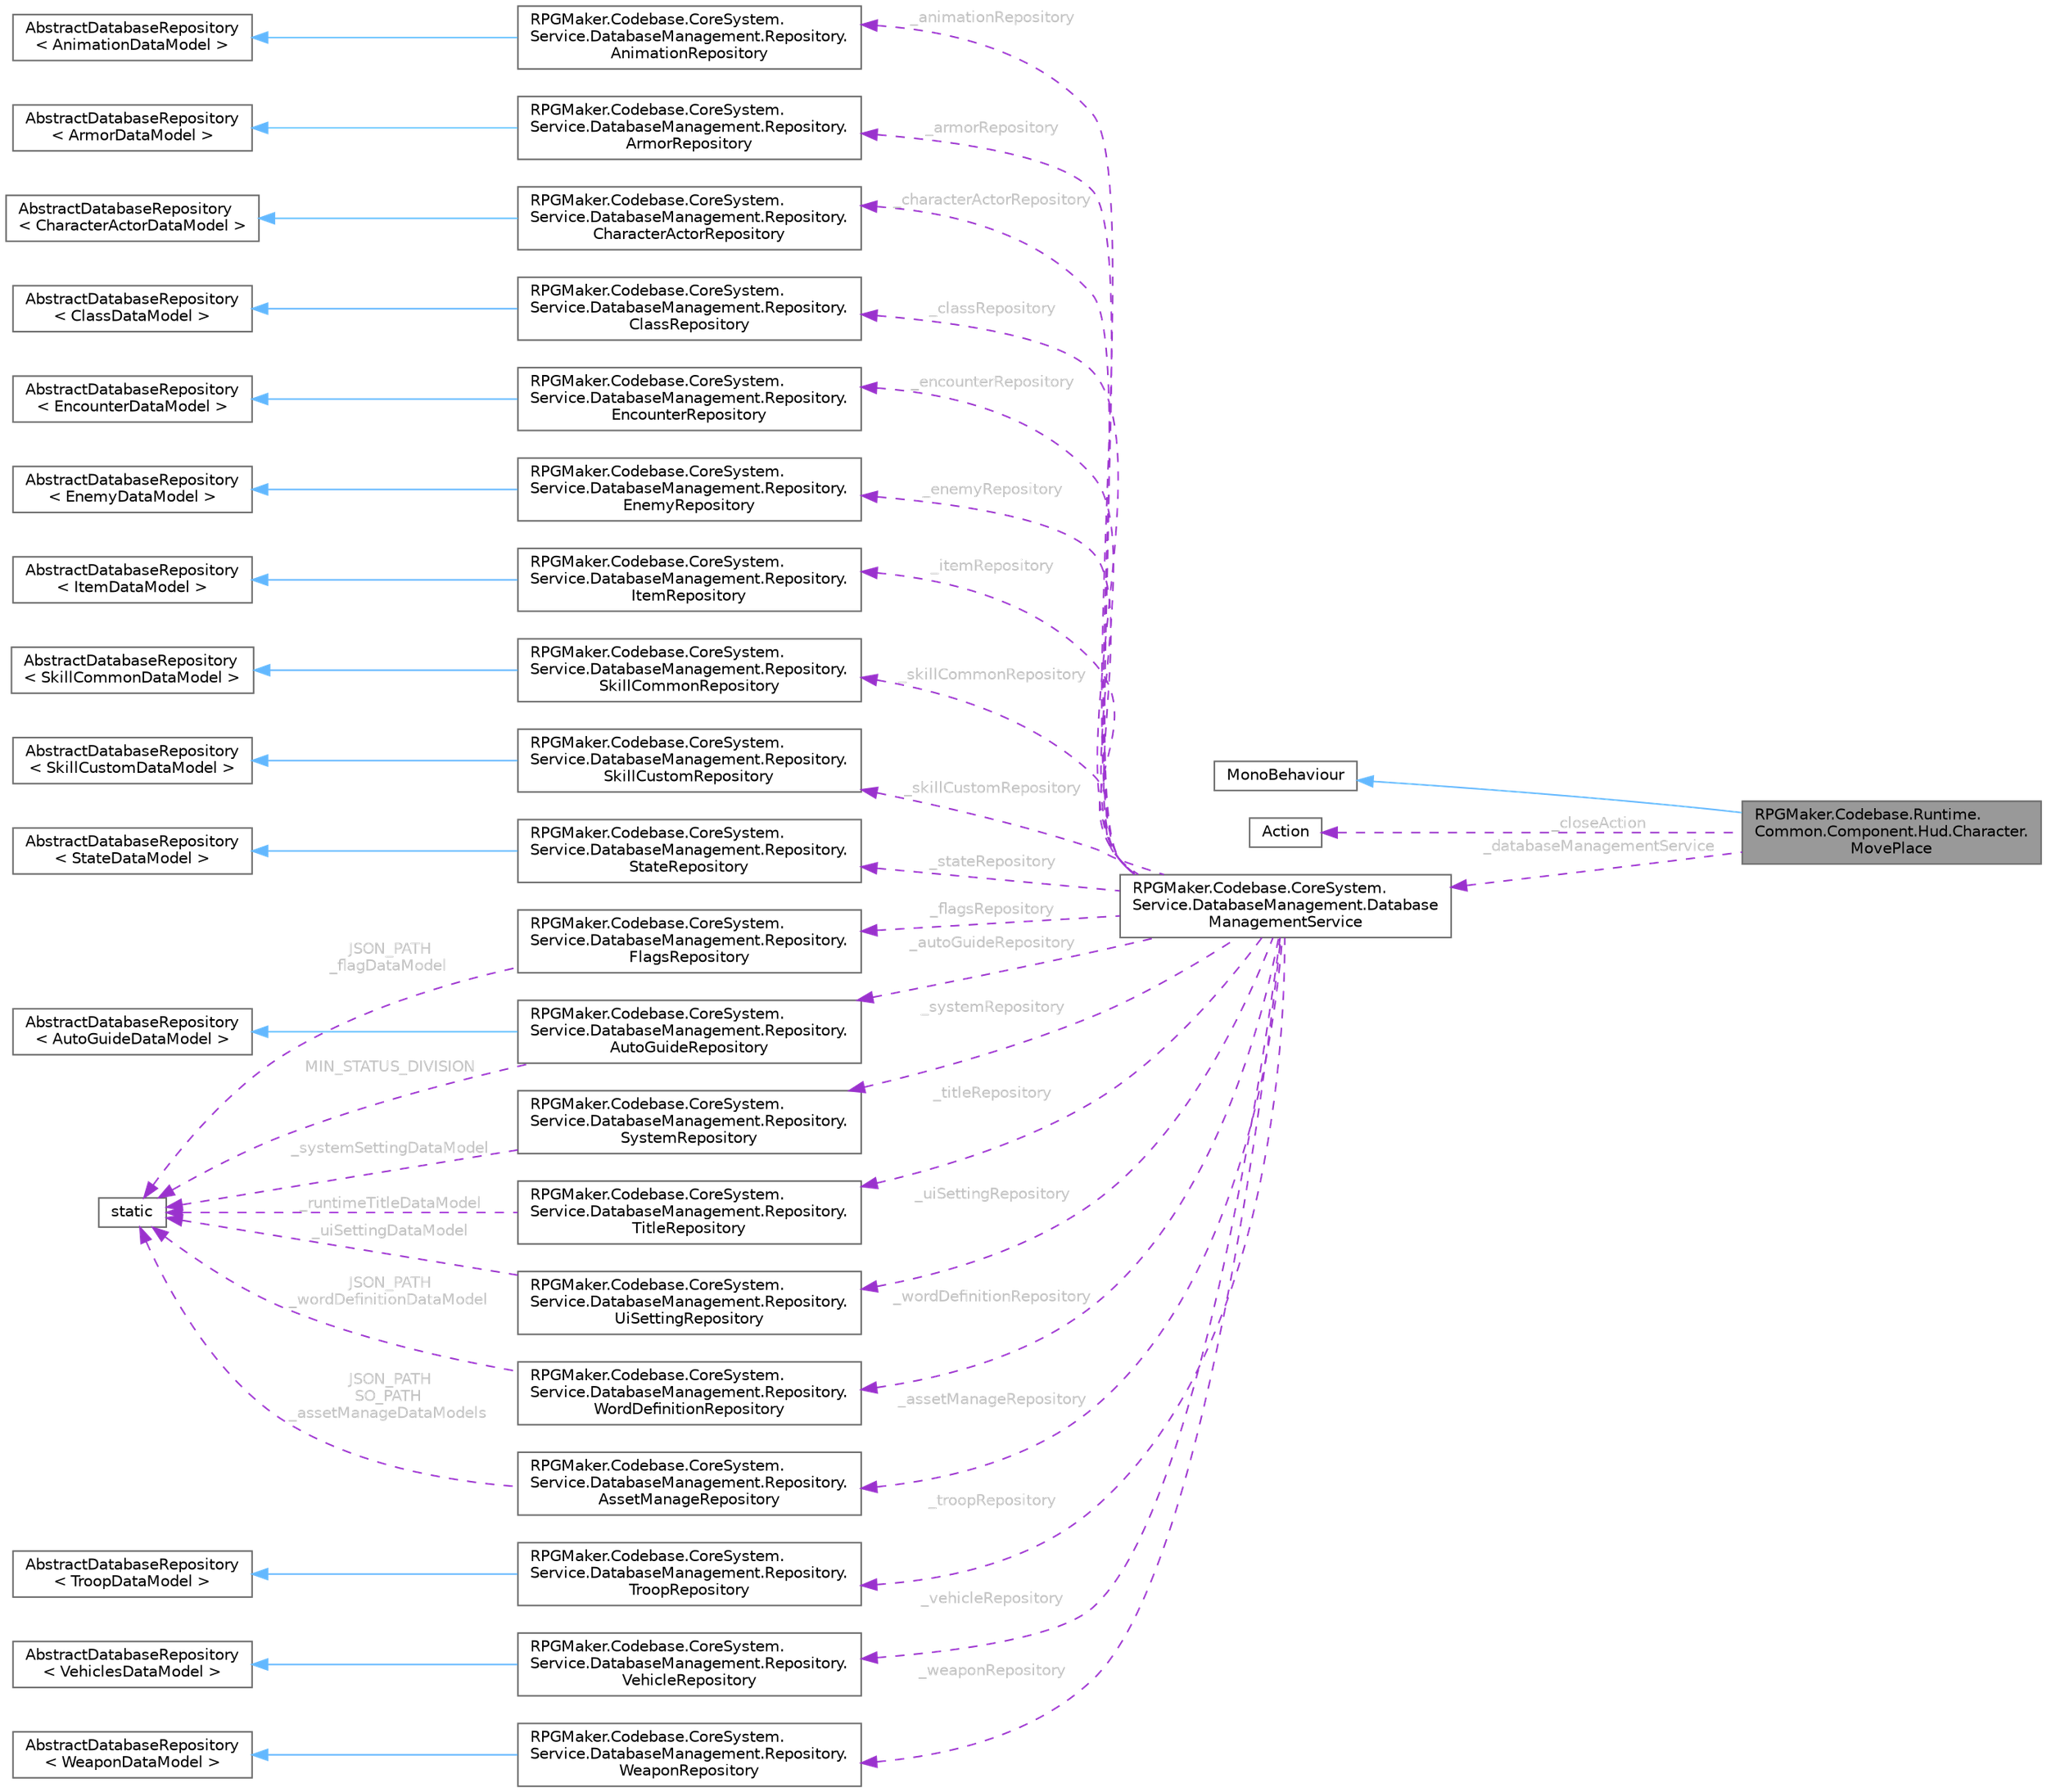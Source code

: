 digraph "RPGMaker.Codebase.Runtime.Common.Component.Hud.Character.MovePlace"
{
 // LATEX_PDF_SIZE
  bgcolor="transparent";
  edge [fontname=Helvetica,fontsize=10,labelfontname=Helvetica,labelfontsize=10];
  node [fontname=Helvetica,fontsize=10,shape=box,height=0.2,width=0.4];
  rankdir="LR";
  Node1 [id="Node000001",label="RPGMaker.Codebase.Runtime.\lCommon.Component.Hud.Character.\lMovePlace",height=0.2,width=0.4,color="gray40", fillcolor="grey60", style="filled", fontcolor="black",tooltip="😁 移動場所"];
  Node2 -> Node1 [id="edge1_Node000001_Node000002",dir="back",color="steelblue1",style="solid",tooltip=" "];
  Node2 [id="Node000002",label="MonoBehaviour",height=0.2,width=0.4,color="gray40", fillcolor="white", style="filled",tooltip=" "];
  Node3 -> Node1 [id="edge2_Node000001_Node000003",dir="back",color="darkorchid3",style="dashed",tooltip=" ",label=" _closeAction",fontcolor="grey" ];
  Node3 [id="Node000003",label="Action",height=0.2,width=0.4,color="gray40", fillcolor="white", style="filled",tooltip=" "];
  Node4 -> Node1 [id="edge3_Node000001_Node000004",dir="back",color="darkorchid3",style="dashed",tooltip=" ",label=" _databaseManagementService",fontcolor="grey" ];
  Node4 [id="Node000004",label="RPGMaker.Codebase.CoreSystem.\lService.DatabaseManagement.Database\lManagementService",height=0.2,width=0.4,color="gray40", fillcolor="white", style="filled",URL="$db/db0/class_r_p_g_maker_1_1_codebase_1_1_core_system_1_1_service_1_1_database_management_1_1_database_management_service.html",tooltip="😁 データベース管理サービス"];
  Node5 -> Node4 [id="edge4_Node000004_Node000005",dir="back",color="darkorchid3",style="dashed",tooltip=" ",label=" _animationRepository",fontcolor="grey" ];
  Node5 [id="Node000005",label="RPGMaker.Codebase.CoreSystem.\lService.DatabaseManagement.Repository.\lAnimationRepository",height=0.2,width=0.4,color="gray40", fillcolor="white", style="filled",URL="$d5/deb/class_r_p_g_maker_1_1_codebase_1_1_core_system_1_1_service_1_1_database_management_1_1_repository_1_1_animation_repository.html",tooltip="😁 アニメーション置き場"];
  Node6 -> Node5 [id="edge5_Node000005_Node000006",dir="back",color="steelblue1",style="solid",tooltip=" "];
  Node6 [id="Node000006",label="AbstractDatabaseRepository\l\< AnimationDataModel \>",height=0.2,width=0.4,color="gray40", fillcolor="white", style="filled",tooltip=" "];
  Node7 -> Node4 [id="edge6_Node000004_Node000007",dir="back",color="darkorchid3",style="dashed",tooltip=" ",label=" _armorRepository",fontcolor="grey" ];
  Node7 [id="Node000007",label="RPGMaker.Codebase.CoreSystem.\lService.DatabaseManagement.Repository.\lArmorRepository",height=0.2,width=0.4,color="gray40", fillcolor="white", style="filled",URL="$d5/d5e/class_r_p_g_maker_1_1_codebase_1_1_core_system_1_1_service_1_1_database_management_1_1_repository_1_1_armor_repository.html",tooltip="😁 防具置き場"];
  Node8 -> Node7 [id="edge7_Node000007_Node000008",dir="back",color="steelblue1",style="solid",tooltip=" "];
  Node8 [id="Node000008",label="AbstractDatabaseRepository\l\< ArmorDataModel \>",height=0.2,width=0.4,color="gray40", fillcolor="white", style="filled",tooltip=" "];
  Node9 -> Node4 [id="edge8_Node000004_Node000009",dir="back",color="darkorchid3",style="dashed",tooltip=" ",label=" _assetManageRepository",fontcolor="grey" ];
  Node9 [id="Node000009",label="RPGMaker.Codebase.CoreSystem.\lService.DatabaseManagement.Repository.\lAssetManageRepository",height=0.2,width=0.4,color="gray40", fillcolor="white", style="filled",URL="$d7/db3/class_r_p_g_maker_1_1_codebase_1_1_core_system_1_1_service_1_1_database_management_1_1_repository_1_1_asset_manage_repository.html",tooltip="😁 資産管理置き場"];
  Node10 -> Node9 [id="edge9_Node000009_Node000010",dir="back",color="darkorchid3",style="dashed",tooltip=" ",label=" JSON_PATH\nSO_PATH\n_assetManageDataModels",fontcolor="grey" ];
  Node10 [id="Node000010",label="static",height=0.2,width=0.4,color="gray40", fillcolor="white", style="filled",tooltip=" "];
  Node11 -> Node4 [id="edge10_Node000004_Node000011",dir="back",color="darkorchid3",style="dashed",tooltip=" ",label=" _autoGuideRepository",fontcolor="grey" ];
  Node11 [id="Node000011",label="RPGMaker.Codebase.CoreSystem.\lService.DatabaseManagement.Repository.\lAutoGuideRepository",height=0.2,width=0.4,color="gray40", fillcolor="white", style="filled",URL="$dc/d23/class_r_p_g_maker_1_1_codebase_1_1_core_system_1_1_service_1_1_database_management_1_1_repository_1_1_auto_guide_repository.html",tooltip="😁 自動ガイド置き場"];
  Node12 -> Node11 [id="edge11_Node000011_Node000012",dir="back",color="steelblue1",style="solid",tooltip=" "];
  Node12 [id="Node000012",label="AbstractDatabaseRepository\l\< AutoGuideDataModel \>",height=0.2,width=0.4,color="gray40", fillcolor="white", style="filled",tooltip=" "];
  Node10 -> Node11 [id="edge12_Node000011_Node000010",dir="back",color="darkorchid3",style="dashed",tooltip=" ",label=" MIN_STATUS_DIVISION",fontcolor="grey" ];
  Node13 -> Node4 [id="edge13_Node000004_Node000013",dir="back",color="darkorchid3",style="dashed",tooltip=" ",label=" _characterActorRepository",fontcolor="grey" ];
  Node13 [id="Node000013",label="RPGMaker.Codebase.CoreSystem.\lService.DatabaseManagement.Repository.\lCharacterActorRepository",height=0.2,width=0.4,color="gray40", fillcolor="white", style="filled",URL="$dc/d27/class_r_p_g_maker_1_1_codebase_1_1_core_system_1_1_service_1_1_database_management_1_1_repositor67544213d6af3013901ca89c3e4d5d21.html",tooltip="キャラクター・アクター置き場"];
  Node14 -> Node13 [id="edge14_Node000013_Node000014",dir="back",color="steelblue1",style="solid",tooltip=" "];
  Node14 [id="Node000014",label="AbstractDatabaseRepository\l\< CharacterActorDataModel \>",height=0.2,width=0.4,color="gray40", fillcolor="white", style="filled",tooltip=" "];
  Node15 -> Node4 [id="edge15_Node000004_Node000015",dir="back",color="darkorchid3",style="dashed",tooltip=" ",label=" _classRepository",fontcolor="grey" ];
  Node15 [id="Node000015",label="RPGMaker.Codebase.CoreSystem.\lService.DatabaseManagement.Repository.\lClassRepository",height=0.2,width=0.4,color="gray40", fillcolor="white", style="filled",URL="$d5/df3/class_r_p_g_maker_1_1_codebase_1_1_core_system_1_1_service_1_1_database_management_1_1_repository_1_1_class_repository.html",tooltip="😁 クラス置き場"];
  Node16 -> Node15 [id="edge16_Node000015_Node000016",dir="back",color="steelblue1",style="solid",tooltip=" "];
  Node16 [id="Node000016",label="AbstractDatabaseRepository\l\< ClassDataModel \>",height=0.2,width=0.4,color="gray40", fillcolor="white", style="filled",tooltip=" "];
  Node17 -> Node4 [id="edge17_Node000004_Node000017",dir="back",color="darkorchid3",style="dashed",tooltip=" ",label=" _encounterRepository",fontcolor="grey" ];
  Node17 [id="Node000017",label="RPGMaker.Codebase.CoreSystem.\lService.DatabaseManagement.Repository.\lEncounterRepository",height=0.2,width=0.4,color="gray40", fillcolor="white", style="filled",URL="$d3/dae/class_r_p_g_maker_1_1_codebase_1_1_core_system_1_1_service_1_1_database_management_1_1_repository_1_1_encounter_repository.html",tooltip="遭遇置き場"];
  Node18 -> Node17 [id="edge18_Node000017_Node000018",dir="back",color="steelblue1",style="solid",tooltip=" "];
  Node18 [id="Node000018",label="AbstractDatabaseRepository\l\< EncounterDataModel \>",height=0.2,width=0.4,color="gray40", fillcolor="white", style="filled",tooltip=" "];
  Node19 -> Node4 [id="edge19_Node000004_Node000019",dir="back",color="darkorchid3",style="dashed",tooltip=" ",label=" _enemyRepository",fontcolor="grey" ];
  Node19 [id="Node000019",label="RPGMaker.Codebase.CoreSystem.\lService.DatabaseManagement.Repository.\lEnemyRepository",height=0.2,width=0.4,color="gray40", fillcolor="white", style="filled",URL="$d4/d59/class_r_p_g_maker_1_1_codebase_1_1_core_system_1_1_service_1_1_database_management_1_1_repository_1_1_enemy_repository.html",tooltip="😁 敵置き場"];
  Node20 -> Node19 [id="edge20_Node000019_Node000020",dir="back",color="steelblue1",style="solid",tooltip=" "];
  Node20 [id="Node000020",label="AbstractDatabaseRepository\l\< EnemyDataModel \>",height=0.2,width=0.4,color="gray40", fillcolor="white", style="filled",tooltip=" "];
  Node21 -> Node4 [id="edge21_Node000004_Node000021",dir="back",color="darkorchid3",style="dashed",tooltip=" ",label=" _flagsRepository",fontcolor="grey" ];
  Node21 [id="Node000021",label="RPGMaker.Codebase.CoreSystem.\lService.DatabaseManagement.Repository.\lFlagsRepository",height=0.2,width=0.4,color="gray40", fillcolor="white", style="filled",URL="$dd/db4/class_r_p_g_maker_1_1_codebase_1_1_core_system_1_1_service_1_1_database_management_1_1_repository_1_1_flags_repository.html",tooltip="😁 フラグ置き場"];
  Node10 -> Node21 [id="edge22_Node000021_Node000010",dir="back",color="darkorchid3",style="dashed",tooltip=" ",label=" JSON_PATH\n_flagDataModel",fontcolor="grey" ];
  Node22 -> Node4 [id="edge23_Node000004_Node000022",dir="back",color="darkorchid3",style="dashed",tooltip=" ",label=" _itemRepository",fontcolor="grey" ];
  Node22 [id="Node000022",label="RPGMaker.Codebase.CoreSystem.\lService.DatabaseManagement.Repository.\lItemRepository",height=0.2,width=0.4,color="gray40", fillcolor="white", style="filled",URL="$dd/d1d/class_r_p_g_maker_1_1_codebase_1_1_core_system_1_1_service_1_1_database_management_1_1_repository_1_1_item_repository.html",tooltip="😁 アイテム置き場"];
  Node23 -> Node22 [id="edge24_Node000022_Node000023",dir="back",color="steelblue1",style="solid",tooltip=" "];
  Node23 [id="Node000023",label="AbstractDatabaseRepository\l\< ItemDataModel \>",height=0.2,width=0.4,color="gray40", fillcolor="white", style="filled",tooltip=" "];
  Node24 -> Node4 [id="edge25_Node000004_Node000024",dir="back",color="darkorchid3",style="dashed",tooltip=" ",label=" _skillCommonRepository",fontcolor="grey" ];
  Node24 [id="Node000024",label="RPGMaker.Codebase.CoreSystem.\lService.DatabaseManagement.Repository.\lSkillCommonRepository",height=0.2,width=0.4,color="gray40", fillcolor="white", style="filled",URL="$da/d52/class_r_p_g_maker_1_1_codebase_1_1_core_system_1_1_service_1_1_database_management_1_1_repository_1_1_skill_common_repository.html",tooltip="😁 スキル共通置き場"];
  Node25 -> Node24 [id="edge26_Node000024_Node000025",dir="back",color="steelblue1",style="solid",tooltip=" "];
  Node25 [id="Node000025",label="AbstractDatabaseRepository\l\< SkillCommonDataModel \>",height=0.2,width=0.4,color="gray40", fillcolor="white", style="filled",tooltip=" "];
  Node26 -> Node4 [id="edge27_Node000004_Node000026",dir="back",color="darkorchid3",style="dashed",tooltip=" ",label=" _skillCustomRepository",fontcolor="grey" ];
  Node26 [id="Node000026",label="RPGMaker.Codebase.CoreSystem.\lService.DatabaseManagement.Repository.\lSkillCustomRepository",height=0.2,width=0.4,color="gray40", fillcolor="white", style="filled",URL="$df/d9d/class_r_p_g_maker_1_1_codebase_1_1_core_system_1_1_service_1_1_database_management_1_1_repository_1_1_skill_custom_repository.html",tooltip="😁 スキル・カスタム置き場"];
  Node27 -> Node26 [id="edge28_Node000026_Node000027",dir="back",color="steelblue1",style="solid",tooltip=" "];
  Node27 [id="Node000027",label="AbstractDatabaseRepository\l\< SkillCustomDataModel \>",height=0.2,width=0.4,color="gray40", fillcolor="white", style="filled",tooltip=" "];
  Node28 -> Node4 [id="edge29_Node000004_Node000028",dir="back",color="darkorchid3",style="dashed",tooltip=" ",label=" _stateRepository",fontcolor="grey" ];
  Node28 [id="Node000028",label="RPGMaker.Codebase.CoreSystem.\lService.DatabaseManagement.Repository.\lStateRepository",height=0.2,width=0.4,color="gray40", fillcolor="white", style="filled",URL="$d0/d34/class_r_p_g_maker_1_1_codebase_1_1_core_system_1_1_service_1_1_database_management_1_1_repository_1_1_state_repository.html",tooltip="😁 状態置き場"];
  Node29 -> Node28 [id="edge30_Node000028_Node000029",dir="back",color="steelblue1",style="solid",tooltip=" "];
  Node29 [id="Node000029",label="AbstractDatabaseRepository\l\< StateDataModel \>",height=0.2,width=0.4,color="gray40", fillcolor="white", style="filled",tooltip=" "];
  Node30 -> Node4 [id="edge31_Node000004_Node000030",dir="back",color="darkorchid3",style="dashed",tooltip=" ",label=" _systemRepository",fontcolor="grey" ];
  Node30 [id="Node000030",label="RPGMaker.Codebase.CoreSystem.\lService.DatabaseManagement.Repository.\lSystemRepository",height=0.2,width=0.4,color="gray40", fillcolor="white", style="filled",URL="$d6/d55/class_r_p_g_maker_1_1_codebase_1_1_core_system_1_1_service_1_1_database_management_1_1_repository_1_1_system_repository.html",tooltip="😁 システム置き場"];
  Node10 -> Node30 [id="edge32_Node000030_Node000010",dir="back",color="darkorchid3",style="dashed",tooltip=" ",label=" _systemSettingDataModel",fontcolor="grey" ];
  Node31 -> Node4 [id="edge33_Node000004_Node000031",dir="back",color="darkorchid3",style="dashed",tooltip=" ",label=" _titleRepository",fontcolor="grey" ];
  Node31 [id="Node000031",label="RPGMaker.Codebase.CoreSystem.\lService.DatabaseManagement.Repository.\lTitleRepository",height=0.2,width=0.4,color="gray40", fillcolor="white", style="filled",URL="$d6/d61/class_r_p_g_maker_1_1_codebase_1_1_core_system_1_1_service_1_1_database_management_1_1_repository_1_1_title_repository.html",tooltip="😁 タイトル置き場"];
  Node10 -> Node31 [id="edge34_Node000031_Node000010",dir="back",color="darkorchid3",style="dashed",tooltip=" ",label=" _runtimeTitleDataModel",fontcolor="grey" ];
  Node32 -> Node4 [id="edge35_Node000004_Node000032",dir="back",color="darkorchid3",style="dashed",tooltip=" ",label=" _troopRepository",fontcolor="grey" ];
  Node32 [id="Node000032",label="RPGMaker.Codebase.CoreSystem.\lService.DatabaseManagement.Repository.\lTroopRepository",height=0.2,width=0.4,color="gray40", fillcolor="white", style="filled",URL="$d6/d3e/class_r_p_g_maker_1_1_codebase_1_1_core_system_1_1_service_1_1_database_management_1_1_repository_1_1_troop_repository.html",tooltip="😁 部隊置き場"];
  Node33 -> Node32 [id="edge36_Node000032_Node000033",dir="back",color="steelblue1",style="solid",tooltip=" "];
  Node33 [id="Node000033",label="AbstractDatabaseRepository\l\< TroopDataModel \>",height=0.2,width=0.4,color="gray40", fillcolor="white", style="filled",tooltip=" "];
  Node34 -> Node4 [id="edge37_Node000004_Node000034",dir="back",color="darkorchid3",style="dashed",tooltip=" ",label=" _uiSettingRepository",fontcolor="grey" ];
  Node34 [id="Node000034",label="RPGMaker.Codebase.CoreSystem.\lService.DatabaseManagement.Repository.\lUiSettingRepository",height=0.2,width=0.4,color="gray40", fillcolor="white", style="filled",URL="$de/d41/class_r_p_g_maker_1_1_codebase_1_1_core_system_1_1_service_1_1_database_management_1_1_repository_1_1_ui_setting_repository.html",tooltip="😁 ユーザー・インターフェース設定置き場"];
  Node10 -> Node34 [id="edge38_Node000034_Node000010",dir="back",color="darkorchid3",style="dashed",tooltip=" ",label=" _uiSettingDataModel",fontcolor="grey" ];
  Node35 -> Node4 [id="edge39_Node000004_Node000035",dir="back",color="darkorchid3",style="dashed",tooltip=" ",label=" _vehicleRepository",fontcolor="grey" ];
  Node35 [id="Node000035",label="RPGMaker.Codebase.CoreSystem.\lService.DatabaseManagement.Repository.\lVehicleRepository",height=0.2,width=0.4,color="gray40", fillcolor="white", style="filled",URL="$dc/dcd/class_r_p_g_maker_1_1_codebase_1_1_core_system_1_1_service_1_1_database_management_1_1_repository_1_1_vehicle_repository.html",tooltip="😁 乗り物置き場"];
  Node36 -> Node35 [id="edge40_Node000035_Node000036",dir="back",color="steelblue1",style="solid",tooltip=" "];
  Node36 [id="Node000036",label="AbstractDatabaseRepository\l\< VehiclesDataModel \>",height=0.2,width=0.4,color="gray40", fillcolor="white", style="filled",tooltip=" "];
  Node37 -> Node4 [id="edge41_Node000004_Node000037",dir="back",color="darkorchid3",style="dashed",tooltip=" ",label=" _weaponRepository",fontcolor="grey" ];
  Node37 [id="Node000037",label="RPGMaker.Codebase.CoreSystem.\lService.DatabaseManagement.Repository.\lWeaponRepository",height=0.2,width=0.4,color="gray40", fillcolor="white", style="filled",URL="$de/d23/class_r_p_g_maker_1_1_codebase_1_1_core_system_1_1_service_1_1_database_management_1_1_repository_1_1_weapon_repository.html",tooltip="😁 武器置き場"];
  Node38 -> Node37 [id="edge42_Node000037_Node000038",dir="back",color="steelblue1",style="solid",tooltip=" "];
  Node38 [id="Node000038",label="AbstractDatabaseRepository\l\< WeaponDataModel \>",height=0.2,width=0.4,color="gray40", fillcolor="white", style="filled",tooltip=" "];
  Node39 -> Node4 [id="edge43_Node000004_Node000039",dir="back",color="darkorchid3",style="dashed",tooltip=" ",label=" _wordDefinitionRepository",fontcolor="grey" ];
  Node39 [id="Node000039",label="RPGMaker.Codebase.CoreSystem.\lService.DatabaseManagement.Repository.\lWordDefinitionRepository",height=0.2,width=0.4,color="gray40", fillcolor="white", style="filled",URL="$d0/d25/class_r_p_g_maker_1_1_codebase_1_1_core_system_1_1_service_1_1_database_management_1_1_repositor810f9e3871d1afeaa788d9c5df5cdd13.html",tooltip="😁 単語定義置き場"];
  Node10 -> Node39 [id="edge44_Node000039_Node000010",dir="back",color="darkorchid3",style="dashed",tooltip=" ",label=" JSON_PATH\n_wordDefinitionDataModel",fontcolor="grey" ];
}
